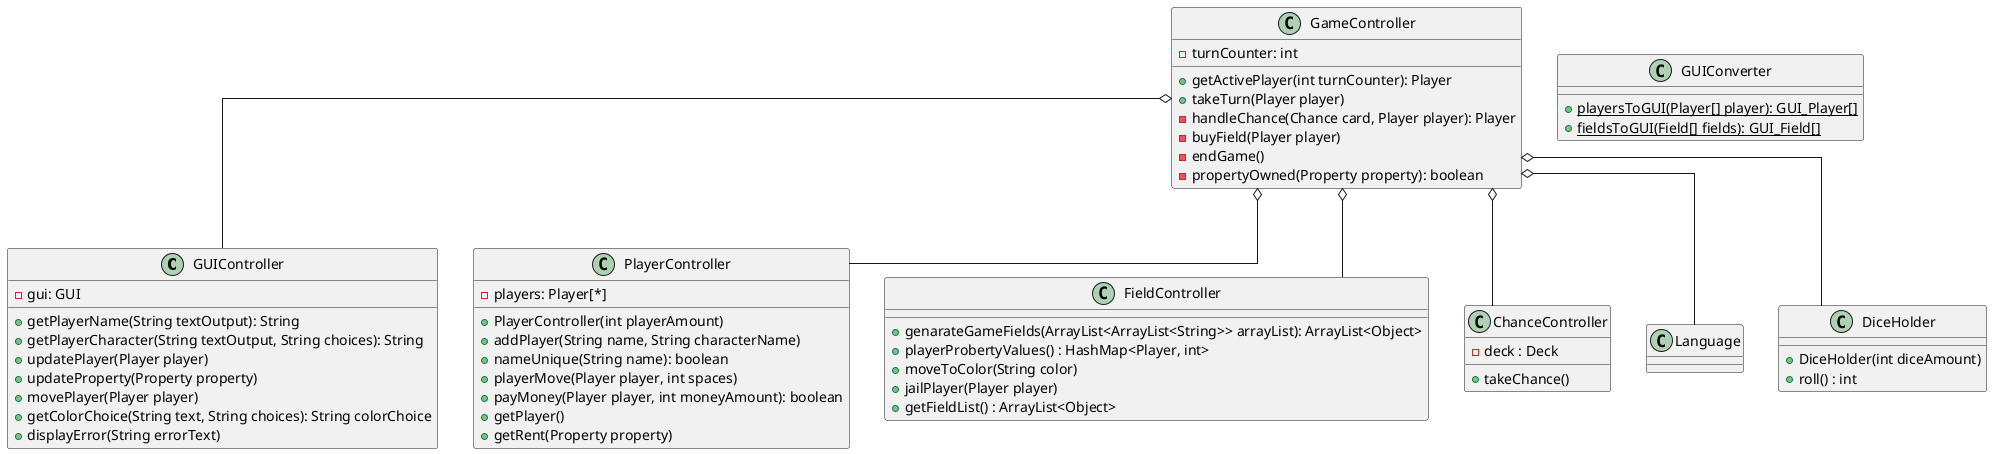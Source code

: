 @startuml
skinparam linetype polyline
skinparam linetype ortho

Class GUIController{
 - gui: GUI
 + getPlayerName(String textOutput): String
 + getPlayerCharacter(String textOutput, String choices): String
 + updatePlayer(Player player)
 + updateProperty(Property property)
 + movePlayer(Player player)
 + getColorChoice(String text, String choices): String colorChoice
 + displayError(String errorText)
}
Class GUIConverter{
 {static} + playersToGUI(Player[] player): GUI_Player[]
 {static} + fieldsToGUI(Field[] fields): GUI_Field[]
}
Class GameController{
 - turnCounter: int
 + getActivePlayer(int turnCounter): Player
 + takeTurn(Player player)
 - handleChance(Chance card, Player player): Player
 - buyField(Player player)
 - endGame()
 - propertyOwned(Property property): boolean
}

Class PlayerController{
 - players: Player[*]
 + PlayerController(int playerAmount)
 + addPlayer(String name, String characterName)
 + nameUnique(String name): boolean
 + playerMove(Player player, int spaces)
 + payMoney(Player player, int moneyAmount): boolean
 + getPlayer()
 + getRent(Property property)
}

Class FieldController{
 + genarateGameFields(ArrayList<ArrayList<String>> arrayList): ArrayList<Object>
 + playerProbertyValues() : HashMap<Player, int>
 + moveToColor(String color)
 + jailPlayer(Player player)
 + getFieldList() : ArrayList<Object>
}

Class ChanceController{
 - deck : Deck
 + takeChance()
}

Class Language{

}

Class DiceHolder{
 + DiceHolder(int diceAmount)
 + roll() : int
}

GameController o-- GUIController
GameController o-- PlayerController
GameController o-- FieldController
GameController o-- ChanceController
GameController o-- DiceHolder
GameController o-- Language

@enduml
